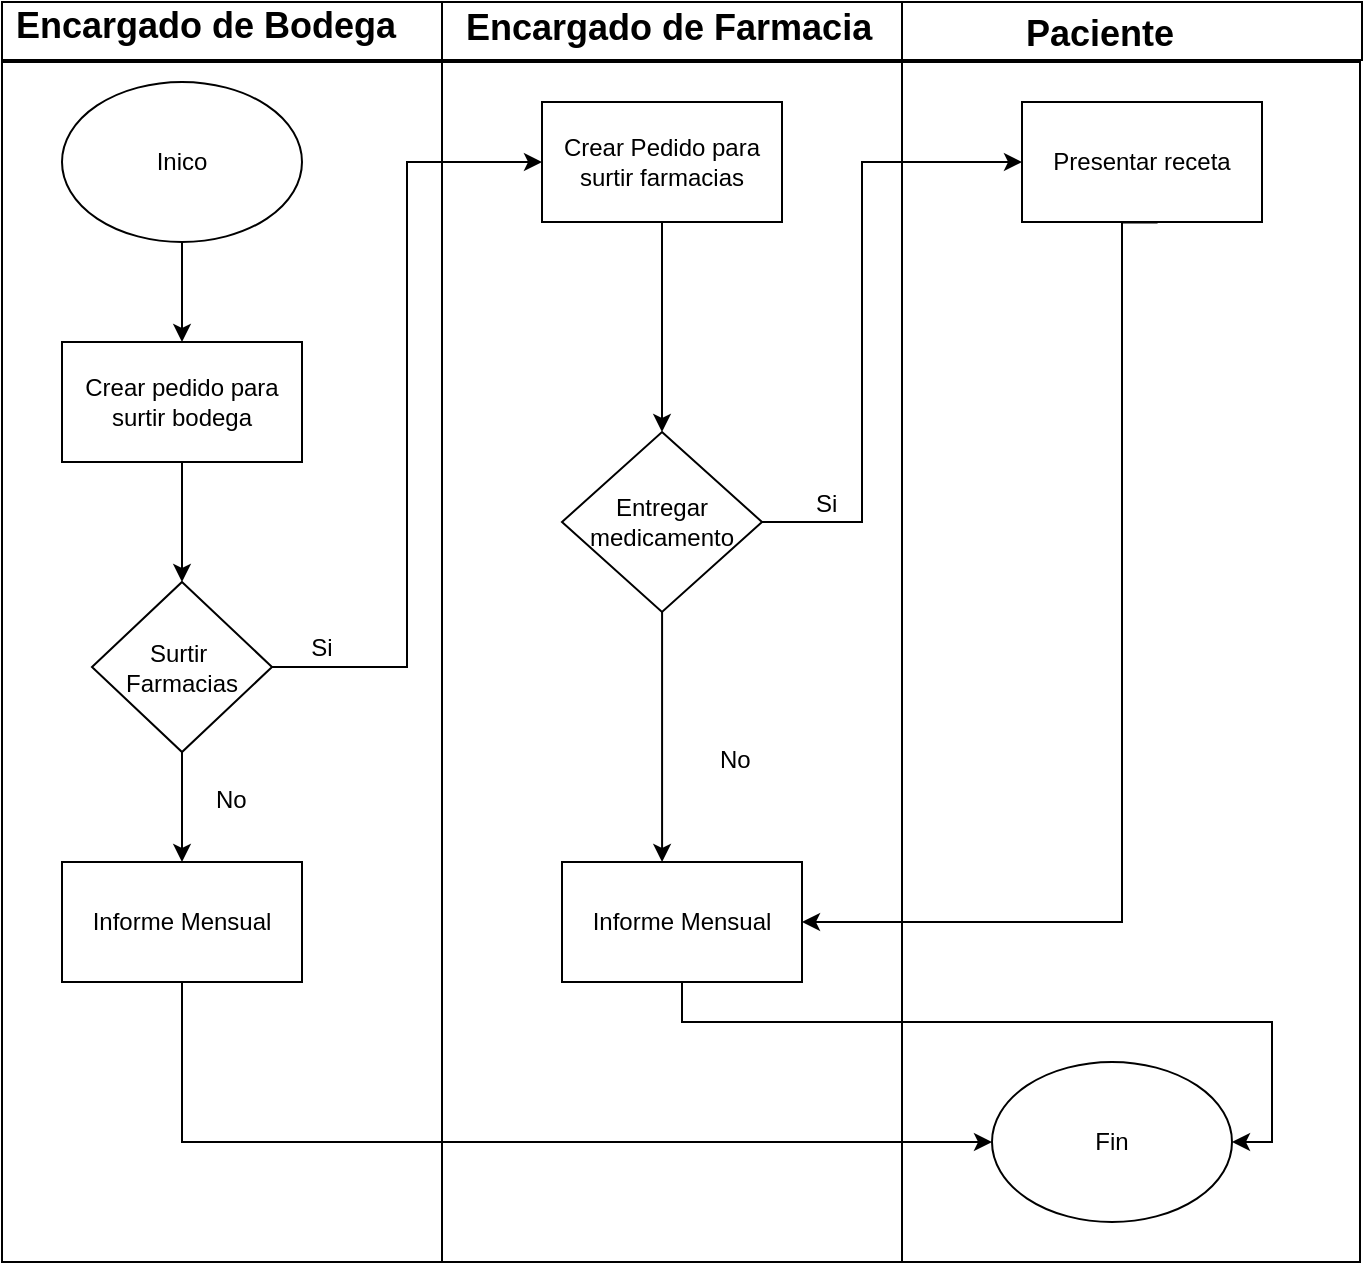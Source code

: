 <mxfile pages="1" version="11.2.4" type="github"><diagram id="vjun_ciVfiBtq6NRgRm6" name="Page-1"><mxGraphModel dx="1304" dy="1738" grid="1" gridSize="10" guides="1" tooltips="1" connect="1" arrows="1" fold="1" page="1" pageScale="1" pageWidth="827" pageHeight="1169" math="0" shadow="0"><root><mxCell id="0"/><mxCell id="1" parent="0"/><mxCell id="p8aKjAKgg_U7Vr4xY360-62" value="" style="rounded=0;whiteSpace=wrap;html=1;" vertex="1" parent="1"><mxGeometry x="499" width="231" height="29" as="geometry"/></mxCell><mxCell id="p8aKjAKgg_U7Vr4xY360-61" value="" style="rounded=0;whiteSpace=wrap;html=1;" vertex="1" parent="1"><mxGeometry x="270" width="230" height="29" as="geometry"/></mxCell><mxCell id="p8aKjAKgg_U7Vr4xY360-60" value="" style="rounded=0;whiteSpace=wrap;html=1;" vertex="1" parent="1"><mxGeometry x="50" width="220" height="29" as="geometry"/></mxCell><mxCell id="p8aKjAKgg_U7Vr4xY360-54" value="" style="rounded=0;whiteSpace=wrap;html=1;" vertex="1" parent="1"><mxGeometry x="499" y="30" width="230" height="600" as="geometry"/></mxCell><mxCell id="p8aKjAKgg_U7Vr4xY360-51" value="" style="rounded=0;whiteSpace=wrap;html=1;" vertex="1" parent="1"><mxGeometry x="270" y="30" width="230" height="600" as="geometry"/></mxCell><mxCell id="p8aKjAKgg_U7Vr4xY360-47" value="" style="rounded=0;whiteSpace=wrap;html=1;" vertex="1" parent="1"><mxGeometry x="50" y="30" width="220" height="600" as="geometry"/></mxCell><mxCell id="p8aKjAKgg_U7Vr4xY360-2" value="&lt;span style=&quot;white-space: normal&quot;&gt;Crear pedido para surtir bodega&lt;/span&gt;" style="rounded=0;whiteSpace=wrap;html=1;" vertex="1" parent="1"><mxGeometry x="80" y="170" width="120" height="60" as="geometry"/></mxCell><mxCell id="p8aKjAKgg_U7Vr4xY360-29" style="edgeStyle=orthogonalEdgeStyle;rounded=0;orthogonalLoop=1;jettySize=auto;html=1;entryX=0;entryY=0.5;entryDx=0;entryDy=0;" edge="1" parent="1" source="p8aKjAKgg_U7Vr4xY360-3" target="p8aKjAKgg_U7Vr4xY360-17"><mxGeometry relative="1" as="geometry"/></mxCell><mxCell id="p8aKjAKgg_U7Vr4xY360-3" value="&lt;span style=&quot;white-space: normal&quot;&gt;Surtir&amp;nbsp;&lt;/span&gt;&lt;br style=&quot;white-space: normal&quot;&gt;&lt;span style=&quot;white-space: normal&quot;&gt;Farmacias&lt;/span&gt;" style="rhombus;whiteSpace=wrap;html=1;" vertex="1" parent="1"><mxGeometry x="95" y="290" width="90" height="85" as="geometry"/></mxCell><mxCell id="p8aKjAKgg_U7Vr4xY360-49" style="edgeStyle=orthogonalEdgeStyle;rounded=0;orthogonalLoop=1;jettySize=auto;html=1;exitX=0.5;exitY=1;exitDx=0;exitDy=0;entryX=0;entryY=0.5;entryDx=0;entryDy=0;" edge="1" parent="1" source="p8aKjAKgg_U7Vr4xY360-4" target="p8aKjAKgg_U7Vr4xY360-31"><mxGeometry relative="1" as="geometry"/></mxCell><mxCell id="p8aKjAKgg_U7Vr4xY360-4" value="Informe Mensual" style="rounded=0;whiteSpace=wrap;html=1;" vertex="1" parent="1"><mxGeometry x="80" y="430" width="120" height="60" as="geometry"/></mxCell><mxCell id="p8aKjAKgg_U7Vr4xY360-6" value="Inico" style="ellipse;whiteSpace=wrap;html=1;" vertex="1" parent="1"><mxGeometry x="80" y="40" width="120" height="80" as="geometry"/></mxCell><mxCell id="p8aKjAKgg_U7Vr4xY360-14" value="" style="endArrow=classic;html=1;entryX=0.5;entryY=0;entryDx=0;entryDy=0;" edge="1" parent="1" source="p8aKjAKgg_U7Vr4xY360-6" target="p8aKjAKgg_U7Vr4xY360-2"><mxGeometry width="50" height="50" relative="1" as="geometry"><mxPoint x="80" y="480" as="sourcePoint"/><mxPoint x="131" y="138.98" as="targetPoint"/></mxGeometry></mxCell><mxCell id="p8aKjAKgg_U7Vr4xY360-15" value="" style="endArrow=classic;html=1;exitX=0.5;exitY=1;exitDx=0;exitDy=0;entryX=0.5;entryY=0;entryDx=0;entryDy=0;" edge="1" parent="1" source="p8aKjAKgg_U7Vr4xY360-2" target="p8aKjAKgg_U7Vr4xY360-3"><mxGeometry width="50" height="50" relative="1" as="geometry"><mxPoint x="131.96" y="198.98" as="sourcePoint"/><mxPoint x="130" y="430" as="targetPoint"/></mxGeometry></mxCell><mxCell id="p8aKjAKgg_U7Vr4xY360-16" value="" style="endArrow=classic;html=1;exitX=0.5;exitY=1;exitDx=0;exitDy=0;" edge="1" parent="1" source="p8aKjAKgg_U7Vr4xY360-3" target="p8aKjAKgg_U7Vr4xY360-4"><mxGeometry width="50" height="50" relative="1" as="geometry"><mxPoint x="80" y="480" as="sourcePoint"/><mxPoint x="130" y="430" as="targetPoint"/></mxGeometry></mxCell><mxCell id="p8aKjAKgg_U7Vr4xY360-43" style="edgeStyle=orthogonalEdgeStyle;rounded=0;orthogonalLoop=1;jettySize=auto;html=1;entryX=0.5;entryY=0;entryDx=0;entryDy=0;" edge="1" parent="1" source="p8aKjAKgg_U7Vr4xY360-17" target="p8aKjAKgg_U7Vr4xY360-18"><mxGeometry relative="1" as="geometry"><mxPoint x="370" y="200" as="targetPoint"/><Array as="points"/></mxGeometry></mxCell><mxCell id="p8aKjAKgg_U7Vr4xY360-17" value="Crear Pedido para&lt;br&gt;surtir farmacias" style="rounded=0;whiteSpace=wrap;html=1;" vertex="1" parent="1"><mxGeometry x="320" y="50" width="120" height="60" as="geometry"/></mxCell><mxCell id="p8aKjAKgg_U7Vr4xY360-28" style="edgeStyle=orthogonalEdgeStyle;rounded=0;orthogonalLoop=1;jettySize=auto;html=1;entryX=0;entryY=0.5;entryDx=0;entryDy=0;" edge="1" parent="1" source="p8aKjAKgg_U7Vr4xY360-18" target="p8aKjAKgg_U7Vr4xY360-27"><mxGeometry relative="1" as="geometry"><Array as="points"><mxPoint x="480" y="260"/><mxPoint x="480" y="80"/></Array></mxGeometry></mxCell><mxCell id="p8aKjAKgg_U7Vr4xY360-42" style="edgeStyle=orthogonalEdgeStyle;rounded=0;orthogonalLoop=1;jettySize=auto;html=1;entryX=0.417;entryY=0;entryDx=0;entryDy=0;entryPerimeter=0;" edge="1" parent="1" source="p8aKjAKgg_U7Vr4xY360-18" target="p8aKjAKgg_U7Vr4xY360-22"><mxGeometry relative="1" as="geometry"/></mxCell><mxCell id="p8aKjAKgg_U7Vr4xY360-18" value="Entregar&lt;br&gt;medicamento" style="rhombus;whiteSpace=wrap;html=1;" vertex="1" parent="1"><mxGeometry x="330" y="215" width="100" height="90" as="geometry"/></mxCell><mxCell id="p8aKjAKgg_U7Vr4xY360-21" style="edgeStyle=orthogonalEdgeStyle;rounded=0;orthogonalLoop=1;jettySize=auto;html=1;exitX=0.5;exitY=1;exitDx=0;exitDy=0;" edge="1" parent="1" source="p8aKjAKgg_U7Vr4xY360-18" target="p8aKjAKgg_U7Vr4xY360-18"><mxGeometry relative="1" as="geometry"/></mxCell><mxCell id="p8aKjAKgg_U7Vr4xY360-57" style="edgeStyle=orthogonalEdgeStyle;rounded=0;orthogonalLoop=1;jettySize=auto;html=1;exitX=0.5;exitY=1;exitDx=0;exitDy=0;entryX=1;entryY=0.5;entryDx=0;entryDy=0;" edge="1" parent="1" source="p8aKjAKgg_U7Vr4xY360-22" target="p8aKjAKgg_U7Vr4xY360-31"><mxGeometry relative="1" as="geometry"/></mxCell><mxCell id="p8aKjAKgg_U7Vr4xY360-22" value="Informe Mensual" style="rounded=0;whiteSpace=wrap;html=1;" vertex="1" parent="1"><mxGeometry x="330" y="430" width="120" height="60" as="geometry"/></mxCell><mxCell id="p8aKjAKgg_U7Vr4xY360-56" style="edgeStyle=orthogonalEdgeStyle;rounded=0;orthogonalLoop=1;jettySize=auto;html=1;entryX=1;entryY=0.5;entryDx=0;entryDy=0;exitX=0.565;exitY=1.004;exitDx=0;exitDy=0;exitPerimeter=0;" edge="1" parent="1" source="p8aKjAKgg_U7Vr4xY360-27" target="p8aKjAKgg_U7Vr4xY360-22"><mxGeometry relative="1" as="geometry"><Array as="points"><mxPoint x="610" y="110"/><mxPoint x="610" y="460"/></Array></mxGeometry></mxCell><mxCell id="p8aKjAKgg_U7Vr4xY360-27" value="Presentar receta" style="rounded=0;whiteSpace=wrap;html=1;" vertex="1" parent="1"><mxGeometry x="560" y="50" width="120" height="60" as="geometry"/></mxCell><mxCell id="p8aKjAKgg_U7Vr4xY360-31" value="Fin" style="ellipse;whiteSpace=wrap;html=1;" vertex="1" parent="1"><mxGeometry x="545" y="530" width="120" height="80" as="geometry"/></mxCell><mxCell id="p8aKjAKgg_U7Vr4xY360-36" value="Si" style="text;html=1;strokeColor=none;fillColor=none;align=center;verticalAlign=middle;whiteSpace=wrap;rounded=0;" vertex="1" parent="1"><mxGeometry x="190" y="312.5" width="40" height="20" as="geometry"/></mxCell><mxCell id="p8aKjAKgg_U7Vr4xY360-37" value="No" style="text;html=1;resizable=0;points=[];autosize=1;align=left;verticalAlign=top;spacingTop=-4;" vertex="1" parent="1"><mxGeometry x="155" y="389" width="30" height="20" as="geometry"/></mxCell><mxCell id="p8aKjAKgg_U7Vr4xY360-39" value="Si" style="text;html=1;resizable=0;points=[];autosize=1;align=left;verticalAlign=top;spacingTop=-4;" vertex="1" parent="1"><mxGeometry x="455" y="241" width="30" height="20" as="geometry"/></mxCell><mxCell id="p8aKjAKgg_U7Vr4xY360-40" value="No" style="text;html=1;resizable=0;points=[];autosize=1;align=left;verticalAlign=top;spacingTop=-4;" vertex="1" parent="1"><mxGeometry x="407" y="369" width="30" height="20" as="geometry"/></mxCell><mxCell id="p8aKjAKgg_U7Vr4xY360-41" value="&lt;b&gt;&lt;font style=&quot;font-size: 18px&quot;&gt;Encargado de Bodega&lt;/font&gt;&lt;/b&gt;" style="text;html=1;resizable=0;points=[];autosize=1;align=left;verticalAlign=top;spacingTop=-4;" vertex="1" parent="1"><mxGeometry x="55" y="-1" width="210" height="20" as="geometry"/></mxCell><mxCell id="p8aKjAKgg_U7Vr4xY360-44" value="&lt;b&gt;&lt;font style=&quot;font-size: 18px&quot;&gt;Encargado de Farmacia&lt;/font&gt;&lt;/b&gt;" style="text;html=1;resizable=0;points=[];autosize=1;align=left;verticalAlign=top;spacingTop=-4;" vertex="1" parent="1"><mxGeometry x="280" width="220" height="20" as="geometry"/></mxCell><mxCell id="p8aKjAKgg_U7Vr4xY360-45" value="&lt;b&gt;&lt;font style=&quot;font-size: 18px&quot;&gt;Paciente&lt;/font&gt;&lt;/b&gt;" style="text;html=1;resizable=0;points=[];autosize=1;align=left;verticalAlign=top;spacingTop=-4;" vertex="1" parent="1"><mxGeometry x="560" y="3" width="90" height="20" as="geometry"/></mxCell></root></mxGraphModel></diagram></mxfile>